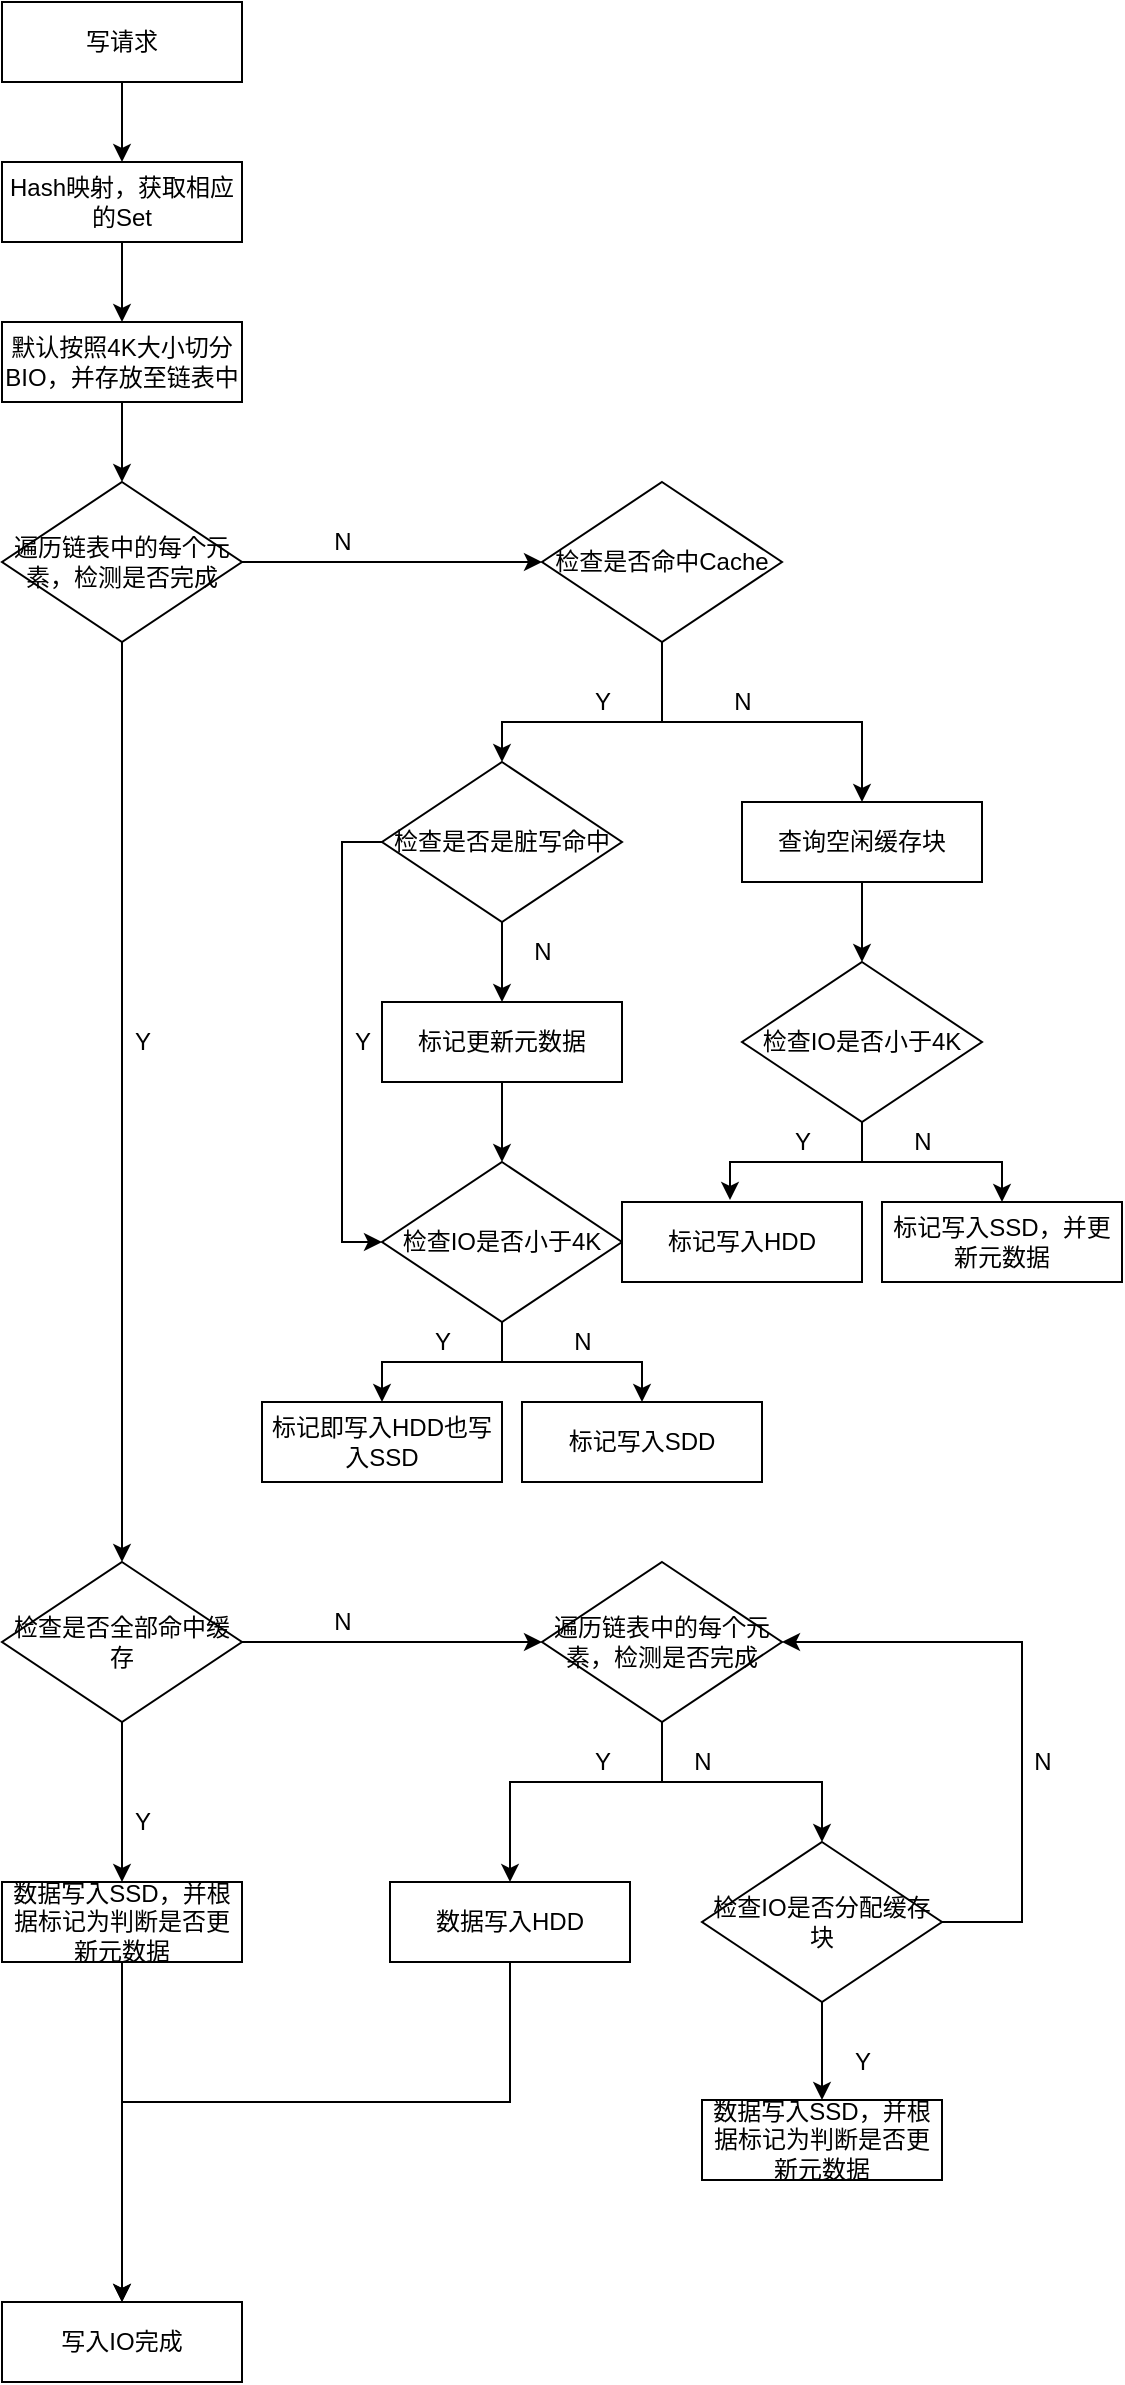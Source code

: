 <mxfile version="18.0.5" type="github">
  <diagram id="8Vjxr3_7JWpRKdwwjp3P" name="Page-1">
    <mxGraphModel dx="700" dy="784" grid="1" gridSize="10" guides="1" tooltips="1" connect="1" arrows="1" fold="1" page="1" pageScale="1" pageWidth="827" pageHeight="1169" math="0" shadow="0">
      <root>
        <mxCell id="0" />
        <mxCell id="1" parent="0" />
        <mxCell id="WETynCM1N1g4Iuk6bGbD-3" style="edgeStyle=orthogonalEdgeStyle;rounded=0;orthogonalLoop=1;jettySize=auto;html=1;entryX=0.5;entryY=0;entryDx=0;entryDy=0;" edge="1" parent="1" source="WETynCM1N1g4Iuk6bGbD-1" target="WETynCM1N1g4Iuk6bGbD-2">
          <mxGeometry relative="1" as="geometry" />
        </mxCell>
        <mxCell id="WETynCM1N1g4Iuk6bGbD-1" value="写请求" style="rounded=0;whiteSpace=wrap;html=1;" vertex="1" parent="1">
          <mxGeometry x="160" y="120" width="120" height="40" as="geometry" />
        </mxCell>
        <mxCell id="WETynCM1N1g4Iuk6bGbD-5" style="edgeStyle=orthogonalEdgeStyle;rounded=0;orthogonalLoop=1;jettySize=auto;html=1;entryX=0.5;entryY=0;entryDx=0;entryDy=0;" edge="1" parent="1" source="WETynCM1N1g4Iuk6bGbD-2" target="WETynCM1N1g4Iuk6bGbD-4">
          <mxGeometry relative="1" as="geometry" />
        </mxCell>
        <mxCell id="WETynCM1N1g4Iuk6bGbD-2" value="Hash映射，获取相应的Set" style="rounded=0;whiteSpace=wrap;html=1;" vertex="1" parent="1">
          <mxGeometry x="160" y="200" width="120" height="40" as="geometry" />
        </mxCell>
        <mxCell id="WETynCM1N1g4Iuk6bGbD-8" style="edgeStyle=orthogonalEdgeStyle;rounded=0;orthogonalLoop=1;jettySize=auto;html=1;entryX=0.5;entryY=0;entryDx=0;entryDy=0;" edge="1" parent="1" source="WETynCM1N1g4Iuk6bGbD-4" target="WETynCM1N1g4Iuk6bGbD-6">
          <mxGeometry relative="1" as="geometry" />
        </mxCell>
        <mxCell id="WETynCM1N1g4Iuk6bGbD-4" value="默认按照4K大小切分BIO，并存放至链表中" style="rounded=0;whiteSpace=wrap;html=1;" vertex="1" parent="1">
          <mxGeometry x="160" y="280" width="120" height="40" as="geometry" />
        </mxCell>
        <mxCell id="WETynCM1N1g4Iuk6bGbD-10" style="edgeStyle=orthogonalEdgeStyle;rounded=0;orthogonalLoop=1;jettySize=auto;html=1;entryX=0;entryY=0.5;entryDx=0;entryDy=0;" edge="1" parent="1" source="WETynCM1N1g4Iuk6bGbD-6" target="WETynCM1N1g4Iuk6bGbD-9">
          <mxGeometry relative="1" as="geometry" />
        </mxCell>
        <mxCell id="WETynCM1N1g4Iuk6bGbD-50" style="edgeStyle=orthogonalEdgeStyle;rounded=0;orthogonalLoop=1;jettySize=auto;html=1;entryX=0.5;entryY=0;entryDx=0;entryDy=0;" edge="1" parent="1" source="WETynCM1N1g4Iuk6bGbD-6" target="WETynCM1N1g4Iuk6bGbD-49">
          <mxGeometry relative="1" as="geometry" />
        </mxCell>
        <mxCell id="WETynCM1N1g4Iuk6bGbD-6" value="遍历链表中的每个元素，检测是否完成" style="rhombus;whiteSpace=wrap;html=1;" vertex="1" parent="1">
          <mxGeometry x="160" y="360" width="120" height="80" as="geometry" />
        </mxCell>
        <mxCell id="WETynCM1N1g4Iuk6bGbD-14" style="edgeStyle=orthogonalEdgeStyle;rounded=0;orthogonalLoop=1;jettySize=auto;html=1;entryX=0.5;entryY=0;entryDx=0;entryDy=0;" edge="1" parent="1" source="WETynCM1N1g4Iuk6bGbD-9" target="WETynCM1N1g4Iuk6bGbD-16">
          <mxGeometry relative="1" as="geometry">
            <mxPoint x="340" y="520" as="targetPoint" />
            <Array as="points">
              <mxPoint x="490" y="480" />
              <mxPoint x="410" y="480" />
            </Array>
          </mxGeometry>
        </mxCell>
        <mxCell id="WETynCM1N1g4Iuk6bGbD-22" style="edgeStyle=orthogonalEdgeStyle;rounded=0;orthogonalLoop=1;jettySize=auto;html=1;entryX=0.5;entryY=0;entryDx=0;entryDy=0;" edge="1" parent="1" source="WETynCM1N1g4Iuk6bGbD-9" target="WETynCM1N1g4Iuk6bGbD-21">
          <mxGeometry relative="1" as="geometry" />
        </mxCell>
        <mxCell id="WETynCM1N1g4Iuk6bGbD-9" value="检查是否命中Cache" style="rhombus;whiteSpace=wrap;html=1;" vertex="1" parent="1">
          <mxGeometry x="430" y="360" width="120" height="80" as="geometry" />
        </mxCell>
        <mxCell id="WETynCM1N1g4Iuk6bGbD-11" value="N" style="text;html=1;align=center;verticalAlign=middle;resizable=0;points=[];autosize=1;strokeColor=none;fillColor=none;" vertex="1" parent="1">
          <mxGeometry x="320" y="380" width="20" height="20" as="geometry" />
        </mxCell>
        <mxCell id="WETynCM1N1g4Iuk6bGbD-15" value="Y" style="text;html=1;align=center;verticalAlign=middle;resizable=0;points=[];autosize=1;strokeColor=none;fillColor=none;" vertex="1" parent="1">
          <mxGeometry x="450" y="460" width="20" height="20" as="geometry" />
        </mxCell>
        <mxCell id="WETynCM1N1g4Iuk6bGbD-19" style="edgeStyle=orthogonalEdgeStyle;rounded=0;orthogonalLoop=1;jettySize=auto;html=1;entryX=0.5;entryY=0;entryDx=0;entryDy=0;" edge="1" parent="1" source="WETynCM1N1g4Iuk6bGbD-16" target="WETynCM1N1g4Iuk6bGbD-18">
          <mxGeometry relative="1" as="geometry" />
        </mxCell>
        <mxCell id="WETynCM1N1g4Iuk6bGbD-30" style="edgeStyle=orthogonalEdgeStyle;rounded=0;orthogonalLoop=1;jettySize=auto;html=1;entryX=0;entryY=0.5;entryDx=0;entryDy=0;" edge="1" parent="1" source="WETynCM1N1g4Iuk6bGbD-16" target="WETynCM1N1g4Iuk6bGbD-24">
          <mxGeometry relative="1" as="geometry">
            <Array as="points">
              <mxPoint x="330" y="540" />
              <mxPoint x="330" y="740" />
            </Array>
          </mxGeometry>
        </mxCell>
        <mxCell id="WETynCM1N1g4Iuk6bGbD-16" value="检查是否是脏写命中" style="rhombus;whiteSpace=wrap;html=1;" vertex="1" parent="1">
          <mxGeometry x="350" y="500" width="120" height="80" as="geometry" />
        </mxCell>
        <mxCell id="WETynCM1N1g4Iuk6bGbD-25" style="edgeStyle=orthogonalEdgeStyle;rounded=0;orthogonalLoop=1;jettySize=auto;html=1;entryX=0.5;entryY=0;entryDx=0;entryDy=0;" edge="1" parent="1" source="WETynCM1N1g4Iuk6bGbD-18" target="WETynCM1N1g4Iuk6bGbD-24">
          <mxGeometry relative="1" as="geometry" />
        </mxCell>
        <mxCell id="WETynCM1N1g4Iuk6bGbD-18" value="标记更新元数据" style="rounded=0;whiteSpace=wrap;html=1;" vertex="1" parent="1">
          <mxGeometry x="350" y="620" width="120" height="40" as="geometry" />
        </mxCell>
        <mxCell id="WETynCM1N1g4Iuk6bGbD-20" value="N" style="text;html=1;align=center;verticalAlign=middle;resizable=0;points=[];autosize=1;strokeColor=none;fillColor=none;" vertex="1" parent="1">
          <mxGeometry x="420" y="585" width="20" height="20" as="geometry" />
        </mxCell>
        <mxCell id="WETynCM1N1g4Iuk6bGbD-36" style="edgeStyle=orthogonalEdgeStyle;rounded=0;orthogonalLoop=1;jettySize=auto;html=1;entryX=0.5;entryY=0;entryDx=0;entryDy=0;" edge="1" parent="1" source="WETynCM1N1g4Iuk6bGbD-21" target="WETynCM1N1g4Iuk6bGbD-35">
          <mxGeometry relative="1" as="geometry" />
        </mxCell>
        <mxCell id="WETynCM1N1g4Iuk6bGbD-21" value="查询空闲缓存块" style="rounded=0;whiteSpace=wrap;html=1;" vertex="1" parent="1">
          <mxGeometry x="530" y="520" width="120" height="40" as="geometry" />
        </mxCell>
        <mxCell id="WETynCM1N1g4Iuk6bGbD-23" value="N" style="text;html=1;align=center;verticalAlign=middle;resizable=0;points=[];autosize=1;strokeColor=none;fillColor=none;" vertex="1" parent="1">
          <mxGeometry x="520" y="460" width="20" height="20" as="geometry" />
        </mxCell>
        <mxCell id="WETynCM1N1g4Iuk6bGbD-27" style="edgeStyle=orthogonalEdgeStyle;rounded=0;orthogonalLoop=1;jettySize=auto;html=1;entryX=0.5;entryY=0;entryDx=0;entryDy=0;" edge="1" parent="1" source="WETynCM1N1g4Iuk6bGbD-24" target="WETynCM1N1g4Iuk6bGbD-26">
          <mxGeometry relative="1" as="geometry" />
        </mxCell>
        <mxCell id="WETynCM1N1g4Iuk6bGbD-33" style="edgeStyle=orthogonalEdgeStyle;rounded=0;orthogonalLoop=1;jettySize=auto;html=1;entryX=0.5;entryY=0;entryDx=0;entryDy=0;" edge="1" parent="1" source="WETynCM1N1g4Iuk6bGbD-24" target="WETynCM1N1g4Iuk6bGbD-32">
          <mxGeometry relative="1" as="geometry" />
        </mxCell>
        <mxCell id="WETynCM1N1g4Iuk6bGbD-24" value="检查IO是否小于4K" style="rhombus;whiteSpace=wrap;html=1;" vertex="1" parent="1">
          <mxGeometry x="350" y="700" width="120" height="80" as="geometry" />
        </mxCell>
        <mxCell id="WETynCM1N1g4Iuk6bGbD-26" value="标记即写入HDD也写入SSD" style="rounded=0;whiteSpace=wrap;html=1;" vertex="1" parent="1">
          <mxGeometry x="290" y="820" width="120" height="40" as="geometry" />
        </mxCell>
        <mxCell id="WETynCM1N1g4Iuk6bGbD-28" value="Y" style="text;html=1;align=center;verticalAlign=middle;resizable=0;points=[];autosize=1;strokeColor=none;fillColor=none;" vertex="1" parent="1">
          <mxGeometry x="370" y="780" width="20" height="20" as="geometry" />
        </mxCell>
        <mxCell id="WETynCM1N1g4Iuk6bGbD-31" value="Y" style="text;html=1;align=center;verticalAlign=middle;resizable=0;points=[];autosize=1;strokeColor=none;fillColor=none;" vertex="1" parent="1">
          <mxGeometry x="330" y="630" width="20" height="20" as="geometry" />
        </mxCell>
        <mxCell id="WETynCM1N1g4Iuk6bGbD-32" value="标记写入SDD" style="rounded=0;whiteSpace=wrap;html=1;" vertex="1" parent="1">
          <mxGeometry x="420" y="820" width="120" height="40" as="geometry" />
        </mxCell>
        <mxCell id="WETynCM1N1g4Iuk6bGbD-34" value="N" style="text;html=1;align=center;verticalAlign=middle;resizable=0;points=[];autosize=1;strokeColor=none;fillColor=none;" vertex="1" parent="1">
          <mxGeometry x="440" y="780" width="20" height="20" as="geometry" />
        </mxCell>
        <mxCell id="WETynCM1N1g4Iuk6bGbD-44" style="edgeStyle=orthogonalEdgeStyle;rounded=0;orthogonalLoop=1;jettySize=auto;html=1;entryX=0.45;entryY=-0.025;entryDx=0;entryDy=0;entryPerimeter=0;" edge="1" parent="1" source="WETynCM1N1g4Iuk6bGbD-35" target="WETynCM1N1g4Iuk6bGbD-39">
          <mxGeometry relative="1" as="geometry" />
        </mxCell>
        <mxCell id="WETynCM1N1g4Iuk6bGbD-46" style="edgeStyle=orthogonalEdgeStyle;rounded=0;orthogonalLoop=1;jettySize=auto;html=1;" edge="1" parent="1" source="WETynCM1N1g4Iuk6bGbD-35" target="WETynCM1N1g4Iuk6bGbD-41">
          <mxGeometry relative="1" as="geometry" />
        </mxCell>
        <mxCell id="WETynCM1N1g4Iuk6bGbD-35" value="检查IO是否小于4K" style="rhombus;whiteSpace=wrap;html=1;" vertex="1" parent="1">
          <mxGeometry x="530" y="600" width="120" height="80" as="geometry" />
        </mxCell>
        <mxCell id="WETynCM1N1g4Iuk6bGbD-39" value="标记写入HDD" style="rounded=0;whiteSpace=wrap;html=1;" vertex="1" parent="1">
          <mxGeometry x="470" y="720" width="120" height="40" as="geometry" />
        </mxCell>
        <mxCell id="WETynCM1N1g4Iuk6bGbD-41" value="标记写入SSD，并更新元数据" style="rounded=0;whiteSpace=wrap;html=1;" vertex="1" parent="1">
          <mxGeometry x="600" y="720" width="120" height="40" as="geometry" />
        </mxCell>
        <mxCell id="WETynCM1N1g4Iuk6bGbD-47" value="N" style="text;html=1;align=center;verticalAlign=middle;resizable=0;points=[];autosize=1;strokeColor=none;fillColor=none;" vertex="1" parent="1">
          <mxGeometry x="610" y="680" width="20" height="20" as="geometry" />
        </mxCell>
        <mxCell id="WETynCM1N1g4Iuk6bGbD-48" value="Y" style="text;html=1;align=center;verticalAlign=middle;resizable=0;points=[];autosize=1;strokeColor=none;fillColor=none;" vertex="1" parent="1">
          <mxGeometry x="550" y="680" width="20" height="20" as="geometry" />
        </mxCell>
        <mxCell id="WETynCM1N1g4Iuk6bGbD-53" style="edgeStyle=orthogonalEdgeStyle;rounded=0;orthogonalLoop=1;jettySize=auto;html=1;entryX=0.5;entryY=0;entryDx=0;entryDy=0;" edge="1" parent="1" source="WETynCM1N1g4Iuk6bGbD-49" target="WETynCM1N1g4Iuk6bGbD-52">
          <mxGeometry relative="1" as="geometry" />
        </mxCell>
        <mxCell id="WETynCM1N1g4Iuk6bGbD-58" style="edgeStyle=orthogonalEdgeStyle;rounded=0;orthogonalLoop=1;jettySize=auto;html=1;entryX=0;entryY=0.5;entryDx=0;entryDy=0;" edge="1" parent="1" source="WETynCM1N1g4Iuk6bGbD-49" target="WETynCM1N1g4Iuk6bGbD-57">
          <mxGeometry relative="1" as="geometry" />
        </mxCell>
        <mxCell id="WETynCM1N1g4Iuk6bGbD-49" value="检查是否全部命中缓存" style="rhombus;whiteSpace=wrap;html=1;" vertex="1" parent="1">
          <mxGeometry x="160" y="900" width="120" height="80" as="geometry" />
        </mxCell>
        <mxCell id="WETynCM1N1g4Iuk6bGbD-51" value="Y" style="text;html=1;align=center;verticalAlign=middle;resizable=0;points=[];autosize=1;strokeColor=none;fillColor=none;" vertex="1" parent="1">
          <mxGeometry x="220" y="630" width="20" height="20" as="geometry" />
        </mxCell>
        <mxCell id="WETynCM1N1g4Iuk6bGbD-56" style="edgeStyle=orthogonalEdgeStyle;rounded=0;orthogonalLoop=1;jettySize=auto;html=1;entryX=0.5;entryY=0;entryDx=0;entryDy=0;" edge="1" parent="1" source="WETynCM1N1g4Iuk6bGbD-52" target="WETynCM1N1g4Iuk6bGbD-55">
          <mxGeometry relative="1" as="geometry" />
        </mxCell>
        <mxCell id="WETynCM1N1g4Iuk6bGbD-52" value="数据写入SSD，并根据标记为判断是否更新元数据" style="rounded=0;whiteSpace=wrap;html=1;" vertex="1" parent="1">
          <mxGeometry x="160" y="1060" width="120" height="40" as="geometry" />
        </mxCell>
        <mxCell id="WETynCM1N1g4Iuk6bGbD-54" value="Y" style="text;html=1;align=center;verticalAlign=middle;resizable=0;points=[];autosize=1;strokeColor=none;fillColor=none;" vertex="1" parent="1">
          <mxGeometry x="220" y="1020" width="20" height="20" as="geometry" />
        </mxCell>
        <mxCell id="WETynCM1N1g4Iuk6bGbD-55" value="写入IO完成" style="rounded=0;whiteSpace=wrap;html=1;" vertex="1" parent="1">
          <mxGeometry x="160" y="1270" width="120" height="40" as="geometry" />
        </mxCell>
        <mxCell id="WETynCM1N1g4Iuk6bGbD-61" style="edgeStyle=orthogonalEdgeStyle;rounded=0;orthogonalLoop=1;jettySize=auto;html=1;entryX=0.5;entryY=0;entryDx=0;entryDy=0;" edge="1" parent="1" source="WETynCM1N1g4Iuk6bGbD-57" target="WETynCM1N1g4Iuk6bGbD-60">
          <mxGeometry relative="1" as="geometry" />
        </mxCell>
        <mxCell id="WETynCM1N1g4Iuk6bGbD-69" style="edgeStyle=orthogonalEdgeStyle;rounded=0;orthogonalLoop=1;jettySize=auto;html=1;entryX=0.5;entryY=0;entryDx=0;entryDy=0;" edge="1" parent="1" source="WETynCM1N1g4Iuk6bGbD-57" target="WETynCM1N1g4Iuk6bGbD-68">
          <mxGeometry relative="1" as="geometry">
            <Array as="points">
              <mxPoint x="490" y="1010" />
              <mxPoint x="414" y="1010" />
            </Array>
          </mxGeometry>
        </mxCell>
        <mxCell id="WETynCM1N1g4Iuk6bGbD-57" value="遍历链表中的每个元素，检测是否完成" style="rhombus;whiteSpace=wrap;html=1;" vertex="1" parent="1">
          <mxGeometry x="430" y="900" width="120" height="80" as="geometry" />
        </mxCell>
        <mxCell id="WETynCM1N1g4Iuk6bGbD-59" value="N" style="text;html=1;align=center;verticalAlign=middle;resizable=0;points=[];autosize=1;strokeColor=none;fillColor=none;" vertex="1" parent="1">
          <mxGeometry x="320" y="920" width="20" height="20" as="geometry" />
        </mxCell>
        <mxCell id="WETynCM1N1g4Iuk6bGbD-63" style="edgeStyle=orthogonalEdgeStyle;rounded=0;orthogonalLoop=1;jettySize=auto;html=1;entryX=1;entryY=0.5;entryDx=0;entryDy=0;" edge="1" parent="1" source="WETynCM1N1g4Iuk6bGbD-60" target="WETynCM1N1g4Iuk6bGbD-57">
          <mxGeometry relative="1" as="geometry">
            <Array as="points">
              <mxPoint x="670" y="1080" />
              <mxPoint x="670" y="940" />
            </Array>
          </mxGeometry>
        </mxCell>
        <mxCell id="WETynCM1N1g4Iuk6bGbD-66" style="edgeStyle=orthogonalEdgeStyle;rounded=0;orthogonalLoop=1;jettySize=auto;html=1;entryX=0.5;entryY=0;entryDx=0;entryDy=0;" edge="1" parent="1" source="WETynCM1N1g4Iuk6bGbD-60" target="WETynCM1N1g4Iuk6bGbD-65">
          <mxGeometry relative="1" as="geometry" />
        </mxCell>
        <mxCell id="WETynCM1N1g4Iuk6bGbD-60" value="检查IO是否分配缓存块" style="rhombus;whiteSpace=wrap;html=1;" vertex="1" parent="1">
          <mxGeometry x="510" y="1040" width="120" height="80" as="geometry" />
        </mxCell>
        <mxCell id="WETynCM1N1g4Iuk6bGbD-62" value="N" style="text;html=1;align=center;verticalAlign=middle;resizable=0;points=[];autosize=1;strokeColor=none;fillColor=none;" vertex="1" parent="1">
          <mxGeometry x="500" y="990" width="20" height="20" as="geometry" />
        </mxCell>
        <mxCell id="WETynCM1N1g4Iuk6bGbD-64" value="N" style="text;html=1;align=center;verticalAlign=middle;resizable=0;points=[];autosize=1;strokeColor=none;fillColor=none;" vertex="1" parent="1">
          <mxGeometry x="670" y="990" width="20" height="20" as="geometry" />
        </mxCell>
        <mxCell id="WETynCM1N1g4Iuk6bGbD-65" value="数据写入SSD，并根据标记为判断是否更新元数据" style="rounded=0;whiteSpace=wrap;html=1;" vertex="1" parent="1">
          <mxGeometry x="510" y="1169" width="120" height="40" as="geometry" />
        </mxCell>
        <mxCell id="WETynCM1N1g4Iuk6bGbD-67" value="Y" style="text;html=1;align=center;verticalAlign=middle;resizable=0;points=[];autosize=1;strokeColor=none;fillColor=none;" vertex="1" parent="1">
          <mxGeometry x="580" y="1140" width="20" height="20" as="geometry" />
        </mxCell>
        <mxCell id="WETynCM1N1g4Iuk6bGbD-71" style="edgeStyle=orthogonalEdgeStyle;rounded=0;orthogonalLoop=1;jettySize=auto;html=1;entryX=0.5;entryY=0;entryDx=0;entryDy=0;" edge="1" parent="1" source="WETynCM1N1g4Iuk6bGbD-68" target="WETynCM1N1g4Iuk6bGbD-55">
          <mxGeometry relative="1" as="geometry">
            <Array as="points">
              <mxPoint x="414" y="1170" />
              <mxPoint x="220" y="1170" />
            </Array>
          </mxGeometry>
        </mxCell>
        <mxCell id="WETynCM1N1g4Iuk6bGbD-68" value="数据写入HDD" style="rounded=0;whiteSpace=wrap;html=1;" vertex="1" parent="1">
          <mxGeometry x="354" y="1060" width="120" height="40" as="geometry" />
        </mxCell>
        <mxCell id="WETynCM1N1g4Iuk6bGbD-70" value="Y" style="text;html=1;align=center;verticalAlign=middle;resizable=0;points=[];autosize=1;strokeColor=none;fillColor=none;" vertex="1" parent="1">
          <mxGeometry x="450" y="990" width="20" height="20" as="geometry" />
        </mxCell>
      </root>
    </mxGraphModel>
  </diagram>
</mxfile>

